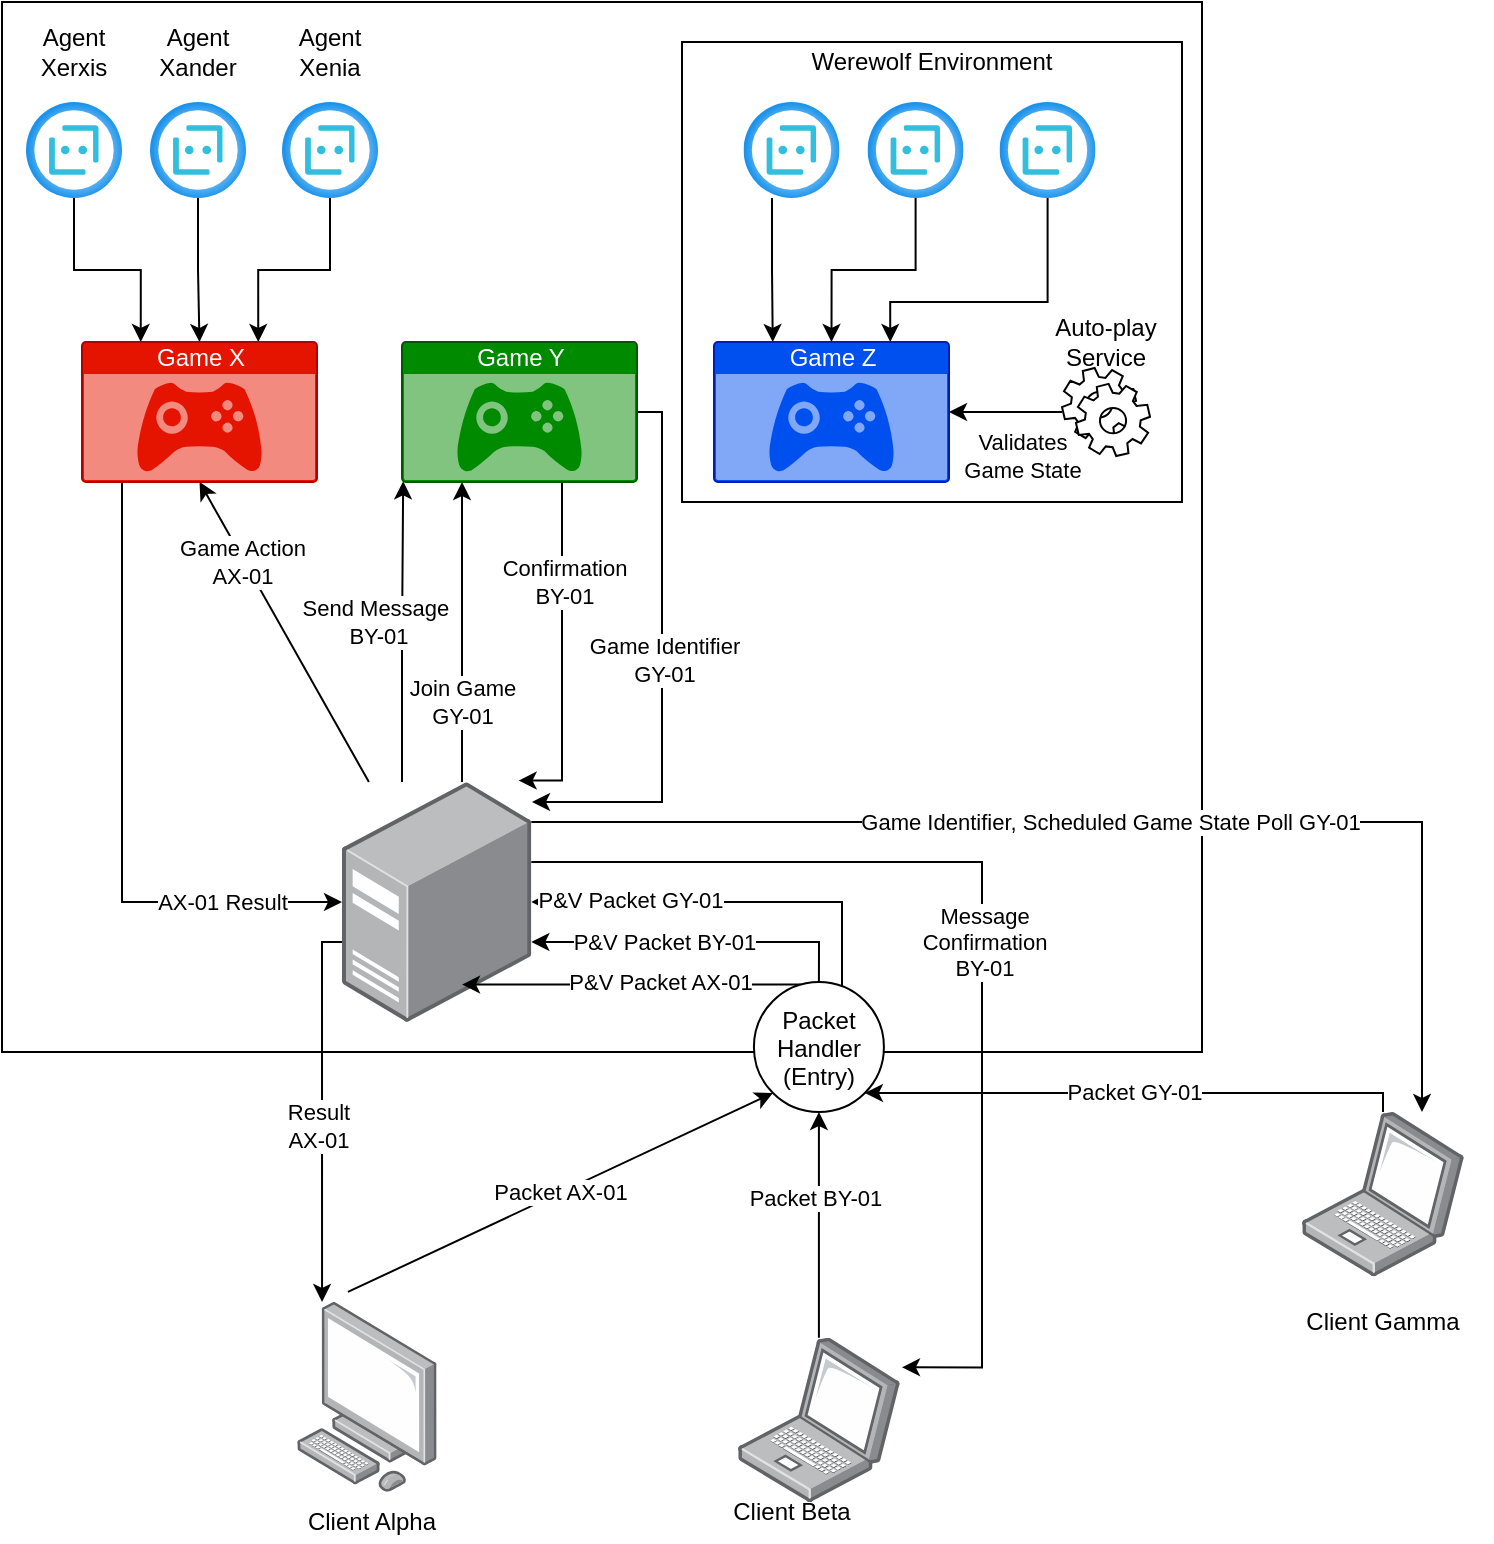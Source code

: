 <mxfile version="14.1.8" type="device"><diagram id="kwH8uOlHDMHIYEGMTlBu" name="Page-1"><mxGraphModel dx="1990" dy="1954" grid="1" gridSize="10" guides="1" tooltips="1" connect="1" arrows="1" fold="1" page="1" pageScale="1" pageWidth="827" pageHeight="1169" math="0" shadow="0"><root><mxCell id="0"/><mxCell id="1" parent="0"/><mxCell id="pQdqyS4wLz-QZiZdRWrY-2" value="" style="rounded=0;whiteSpace=wrap;html=1;align=right;" vertex="1" parent="1"><mxGeometry x="-60" y="-290" width="600" height="525" as="geometry"/></mxCell><mxCell id="pQdqyS4wLz-QZiZdRWrY-59" value="" style="rounded=0;whiteSpace=wrap;html=1;align=center;" vertex="1" parent="1"><mxGeometry x="280" y="-270" width="250" height="230" as="geometry"/></mxCell><mxCell id="pQdqyS4wLz-QZiZdRWrY-33" value="Packet BY-01&amp;nbsp;" style="edgeStyle=orthogonalEdgeStyle;rounded=0;orthogonalLoop=1;jettySize=auto;html=1;entryX=0.5;entryY=1;entryDx=0;entryDy=0;" edge="1" parent="1" source="pQdqyS4wLz-QZiZdRWrY-4" target="pQdqyS4wLz-QZiZdRWrY-14"><mxGeometry x="0.244" relative="1" as="geometry"><Array as="points"/><mxPoint as="offset"/></mxGeometry></mxCell><mxCell id="pQdqyS4wLz-QZiZdRWrY-4" value="" style="points=[];aspect=fixed;html=1;align=center;shadow=0;dashed=0;image;image=img/lib/allied_telesis/computer_and_terminals/Laptop.svg;" vertex="1" parent="1"><mxGeometry x="307.98" y="377.88" width="80.96" height="82.12" as="geometry"/></mxCell><mxCell id="pQdqyS4wLz-QZiZdRWrY-31" style="edgeStyle=orthogonalEdgeStyle;rounded=0;orthogonalLoop=1;jettySize=auto;html=1;entryX=0.179;entryY=0;entryDx=0;entryDy=0;entryPerimeter=0;" edge="1" parent="1" source="pQdqyS4wLz-QZiZdRWrY-5" target="pQdqyS4wLz-QZiZdRWrY-6"><mxGeometry relative="1" as="geometry"><Array as="points"><mxPoint x="100" y="180"/></Array></mxGeometry></mxCell><mxCell id="pQdqyS4wLz-QZiZdRWrY-32" value="Result&lt;br&gt;AX-01" style="edgeLabel;html=1;align=center;verticalAlign=middle;resizable=0;points=[];" vertex="1" connectable="0" parent="pQdqyS4wLz-QZiZdRWrY-31"><mxGeometry x="-0.25" y="4" relative="1" as="geometry"><mxPoint x="-6.51" y="30" as="offset"/></mxGeometry></mxCell><mxCell id="pQdqyS4wLz-QZiZdRWrY-55" style="edgeStyle=orthogonalEdgeStyle;rounded=0;orthogonalLoop=1;jettySize=auto;html=1;entryX=0.005;entryY=0.995;entryDx=0;entryDy=0;entryPerimeter=0;" edge="1" parent="1" source="pQdqyS4wLz-QZiZdRWrY-5" target="pQdqyS4wLz-QZiZdRWrY-11"><mxGeometry relative="1" as="geometry"><Array as="points"><mxPoint x="140" y="30"/><mxPoint x="141" y="30"/></Array></mxGeometry></mxCell><mxCell id="pQdqyS4wLz-QZiZdRWrY-56" value="Send Message&amp;nbsp;&lt;br&gt;BY-01" style="edgeLabel;html=1;align=center;verticalAlign=middle;resizable=0;points=[];" vertex="1" connectable="0" parent="pQdqyS4wLz-QZiZdRWrY-55"><mxGeometry x="0.298" y="-1" relative="1" as="geometry"><mxPoint x="-13.61" y="17.48" as="offset"/></mxGeometry></mxCell><mxCell id="pQdqyS4wLz-QZiZdRWrY-57" style="edgeStyle=orthogonalEdgeStyle;rounded=0;orthogonalLoop=1;jettySize=auto;html=1;" edge="1" parent="1" source="pQdqyS4wLz-QZiZdRWrY-5" target="pQdqyS4wLz-QZiZdRWrY-11"><mxGeometry relative="1" as="geometry"><Array as="points"><mxPoint x="170"/><mxPoint x="170"/></Array></mxGeometry></mxCell><mxCell id="pQdqyS4wLz-QZiZdRWrY-58" value="Join Game&lt;br&gt;GY-01" style="edgeLabel;html=1;align=center;verticalAlign=middle;resizable=0;points=[];" vertex="1" connectable="0" parent="pQdqyS4wLz-QZiZdRWrY-57"><mxGeometry x="0.101" y="2" relative="1" as="geometry"><mxPoint x="2" y="42.38" as="offset"/></mxGeometry></mxCell><mxCell id="pQdqyS4wLz-QZiZdRWrY-82" style="edgeStyle=orthogonalEdgeStyle;rounded=0;orthogonalLoop=1;jettySize=auto;html=1;" edge="1" parent="1" source="pQdqyS4wLz-QZiZdRWrY-5" target="pQdqyS4wLz-QZiZdRWrY-35"><mxGeometry relative="1" as="geometry"><Array as="points"><mxPoint x="650" y="120"/></Array></mxGeometry></mxCell><mxCell id="pQdqyS4wLz-QZiZdRWrY-83" value="Game Identifier, Scheduled Game State Poll GY-01" style="edgeLabel;html=1;align=center;verticalAlign=middle;resizable=0;points=[];" vertex="1" connectable="0" parent="pQdqyS4wLz-QZiZdRWrY-82"><mxGeometry x="-0.022" y="-1" relative="1" as="geometry"><mxPoint x="0.3" y="-1" as="offset"/></mxGeometry></mxCell><mxCell id="pQdqyS4wLz-QZiZdRWrY-84" style="edgeStyle=orthogonalEdgeStyle;rounded=0;orthogonalLoop=1;jettySize=auto;html=1;entryX=1.013;entryY=0.18;entryDx=0;entryDy=0;entryPerimeter=0;" edge="1" parent="1" source="pQdqyS4wLz-QZiZdRWrY-5" target="pQdqyS4wLz-QZiZdRWrY-4"><mxGeometry relative="1" as="geometry"><Array as="points"><mxPoint x="430" y="140"/><mxPoint x="430" y="393"/></Array></mxGeometry></mxCell><mxCell id="pQdqyS4wLz-QZiZdRWrY-86" value="Message&lt;br&gt;Confirmation&lt;br&gt;BY-01" style="edgeLabel;html=1;align=center;verticalAlign=middle;resizable=0;points=[];" vertex="1" connectable="0" parent="pQdqyS4wLz-QZiZdRWrY-84"><mxGeometry x="-0.077" y="1" relative="1" as="geometry"><mxPoint y="26.17" as="offset"/></mxGeometry></mxCell><mxCell id="pQdqyS4wLz-QZiZdRWrY-5" value="" style="points=[];aspect=fixed;html=1;align=center;shadow=0;dashed=0;image;image=img/lib/allied_telesis/computer_and_terminals/Server_Desktop.svg;" vertex="1" parent="1"><mxGeometry x="110" y="100" width="94.66" height="120" as="geometry"/></mxCell><mxCell id="pQdqyS4wLz-QZiZdRWrY-6" value="" style="points=[];aspect=fixed;html=1;align=center;shadow=0;dashed=0;image;image=img/lib/allied_telesis/computer_and_terminals/Personal_Computer.svg;" vertex="1" parent="1"><mxGeometry x="87.5" y="360" width="70" height="94.86" as="geometry"/></mxCell><mxCell id="pQdqyS4wLz-QZiZdRWrY-9" value="Packet AX-01" style="endArrow=classic;html=1;exitX=0.364;exitY=-0.053;exitDx=0;exitDy=0;exitPerimeter=0;entryX=0;entryY=1;entryDx=0;entryDy=0;" edge="1" parent="1" source="pQdqyS4wLz-QZiZdRWrY-6" target="pQdqyS4wLz-QZiZdRWrY-14"><mxGeometry width="50" height="50" relative="1" as="geometry"><mxPoint x="310" y="330" as="sourcePoint"/><mxPoint x="360" y="280" as="targetPoint"/></mxGeometry></mxCell><mxCell id="pQdqyS4wLz-QZiZdRWrY-29" style="edgeStyle=orthogonalEdgeStyle;rounded=0;orthogonalLoop=1;jettySize=auto;html=1;" edge="1" parent="1" source="pQdqyS4wLz-QZiZdRWrY-10" target="pQdqyS4wLz-QZiZdRWrY-5"><mxGeometry relative="1" as="geometry"><Array as="points"><mxPoint y="160"/></Array></mxGeometry></mxCell><mxCell id="pQdqyS4wLz-QZiZdRWrY-30" value="AX-01 Result" style="edgeLabel;html=1;align=center;verticalAlign=middle;resizable=0;points=[];" vertex="1" connectable="0" parent="pQdqyS4wLz-QZiZdRWrY-29"><mxGeometry x="0.27" y="3" relative="1" as="geometry"><mxPoint x="47" y="6.67" as="offset"/></mxGeometry></mxCell><mxCell id="pQdqyS4wLz-QZiZdRWrY-10" value="Game X" style="html=1;strokeColor=#B20000;fillColor=#e51400;labelPosition=center;verticalLabelPosition=middle;verticalAlign=top;align=center;fontSize=12;outlineConnect=0;spacingTop=-6;fontColor=#ffffff;shape=mxgraph.sitemap.game;" vertex="1" parent="1"><mxGeometry x="-20.0" y="-120" width="117.5" height="70" as="geometry"/></mxCell><mxCell id="pQdqyS4wLz-QZiZdRWrY-78" style="edgeStyle=orthogonalEdgeStyle;rounded=0;orthogonalLoop=1;jettySize=auto;html=1;entryX=0.933;entryY=-0.006;entryDx=0;entryDy=0;entryPerimeter=0;" edge="1" parent="1" source="pQdqyS4wLz-QZiZdRWrY-11" target="pQdqyS4wLz-QZiZdRWrY-5"><mxGeometry relative="1" as="geometry"><Array as="points"><mxPoint x="220" y="99"/></Array></mxGeometry></mxCell><mxCell id="pQdqyS4wLz-QZiZdRWrY-79" value="Confirmation&lt;br&gt;BY-01" style="edgeLabel;html=1;align=center;verticalAlign=middle;resizable=0;points=[];" vertex="1" connectable="0" parent="pQdqyS4wLz-QZiZdRWrY-78"><mxGeometry x="-0.068" y="1" relative="1" as="geometry"><mxPoint y="-30" as="offset"/></mxGeometry></mxCell><mxCell id="pQdqyS4wLz-QZiZdRWrY-80" style="edgeStyle=orthogonalEdgeStyle;rounded=0;orthogonalLoop=1;jettySize=auto;html=1;" edge="1" parent="1" source="pQdqyS4wLz-QZiZdRWrY-11"><mxGeometry relative="1" as="geometry"><mxPoint x="205" y="110" as="targetPoint"/><Array as="points"><mxPoint x="270" y="-85"/><mxPoint x="270" y="110"/><mxPoint x="205" y="110"/></Array></mxGeometry></mxCell><mxCell id="pQdqyS4wLz-QZiZdRWrY-81" value="Game Identifier&lt;br&gt;GY-01" style="edgeLabel;html=1;align=center;verticalAlign=middle;resizable=0;points=[];" vertex="1" connectable="0" parent="pQdqyS4wLz-QZiZdRWrY-80"><mxGeometry x="0.001" y="1" relative="1" as="geometry"><mxPoint as="offset"/></mxGeometry></mxCell><mxCell id="pQdqyS4wLz-QZiZdRWrY-11" value="Game Y" style="html=1;strokeColor=#005700;fillColor=#008a00;labelPosition=center;verticalLabelPosition=middle;verticalAlign=top;align=center;fontSize=12;outlineConnect=0;spacingTop=-6;fontColor=#ffffff;shape=mxgraph.sitemap.game;" vertex="1" parent="1"><mxGeometry x="140" y="-120" width="117.5" height="70" as="geometry"/></mxCell><mxCell id="pQdqyS4wLz-QZiZdRWrY-12" value="Game Z" style="html=1;strokeColor=#001DBC;fillColor=#0050ef;labelPosition=center;verticalLabelPosition=middle;verticalAlign=top;align=center;fontSize=12;outlineConnect=0;spacingTop=-6;shape=mxgraph.sitemap.game;fontColor=#ffffff;" vertex="1" parent="1"><mxGeometry x="296" y="-120" width="117.5" height="70" as="geometry"/></mxCell><mxCell id="pQdqyS4wLz-QZiZdRWrY-13" value="Game Action&lt;br&gt;AX-01" style="endArrow=classic;html=1;entryX=0.5;entryY=1;entryDx=0;entryDy=0;entryPerimeter=0;" edge="1" parent="1" source="pQdqyS4wLz-QZiZdRWrY-5" target="pQdqyS4wLz-QZiZdRWrY-10"><mxGeometry x="0.474" y="1" width="50" height="50" relative="1" as="geometry"><mxPoint x="90" y="110" as="sourcePoint"/><mxPoint x="162.02" y="25.03" as="targetPoint"/><Array as="points"/><mxPoint as="offset"/></mxGeometry></mxCell><mxCell id="pQdqyS4wLz-QZiZdRWrY-38" style="edgeStyle=orthogonalEdgeStyle;rounded=0;orthogonalLoop=1;jettySize=auto;html=1;" edge="1" parent="1" source="pQdqyS4wLz-QZiZdRWrY-14" target="pQdqyS4wLz-QZiZdRWrY-5"><mxGeometry relative="1" as="geometry"><Array as="points"><mxPoint x="349" y="180"/></Array></mxGeometry></mxCell><mxCell id="pQdqyS4wLz-QZiZdRWrY-39" value="P&amp;amp;V Packet BY-01" style="edgeLabel;html=1;align=center;verticalAlign=middle;resizable=0;points=[];" vertex="1" connectable="0" parent="pQdqyS4wLz-QZiZdRWrY-38"><mxGeometry x="0.079" y="4" relative="1" as="geometry"><mxPoint x="-9.06" y="-4.03" as="offset"/></mxGeometry></mxCell><mxCell id="pQdqyS4wLz-QZiZdRWrY-47" style="edgeStyle=orthogonalEdgeStyle;rounded=0;orthogonalLoop=1;jettySize=auto;html=1;entryX=0.634;entryY=0.844;entryDx=0;entryDy=0;entryPerimeter=0;" edge="1" parent="1" source="pQdqyS4wLz-QZiZdRWrY-14" target="pQdqyS4wLz-QZiZdRWrY-5"><mxGeometry relative="1" as="geometry"><Array as="points"><mxPoint x="260" y="201"/></Array></mxGeometry></mxCell><mxCell id="pQdqyS4wLz-QZiZdRWrY-48" value="P&amp;amp;V Packet AX-01" style="edgeLabel;html=1;align=center;verticalAlign=middle;resizable=0;points=[];" vertex="1" connectable="0" parent="pQdqyS4wLz-QZiZdRWrY-47"><mxGeometry x="-0.168" y="2" relative="1" as="geometry"><mxPoint y="-3.29" as="offset"/></mxGeometry></mxCell><mxCell id="pQdqyS4wLz-QZiZdRWrY-50" style="edgeStyle=orthogonalEdgeStyle;rounded=0;orthogonalLoop=1;jettySize=auto;html=1;" edge="1" parent="1" source="pQdqyS4wLz-QZiZdRWrY-14" target="pQdqyS4wLz-QZiZdRWrY-5"><mxGeometry relative="1" as="geometry"><Array as="points"><mxPoint x="360" y="232"/><mxPoint x="360" y="160"/></Array></mxGeometry></mxCell><mxCell id="pQdqyS4wLz-QZiZdRWrY-51" value="P&amp;amp;V Packet GY-01" style="edgeLabel;html=1;align=center;verticalAlign=middle;resizable=0;points=[];" vertex="1" connectable="0" parent="pQdqyS4wLz-QZiZdRWrY-50"><mxGeometry x="0.504" y="-1" relative="1" as="geometry"><mxPoint as="offset"/></mxGeometry></mxCell><mxCell id="pQdqyS4wLz-QZiZdRWrY-14" value="Packet&#10;Handler&#10;(Entry)" style="ellipse;fillColor=#ffffff;strokeColor=#000000;" vertex="1" parent="1"><mxGeometry x="315.96" y="200" width="65" height="65" as="geometry"/></mxCell><mxCell id="pQdqyS4wLz-QZiZdRWrY-16" value="Client Alpha" style="text;html=1;strokeColor=none;fillColor=none;align=center;verticalAlign=middle;whiteSpace=wrap;rounded=0;" vertex="1" parent="1"><mxGeometry x="90.12" y="460" width="69.88" height="20" as="geometry"/></mxCell><mxCell id="pQdqyS4wLz-QZiZdRWrY-22" style="edgeStyle=orthogonalEdgeStyle;rounded=0;orthogonalLoop=1;jettySize=auto;html=1;entryX=0.25;entryY=0;entryDx=0;entryDy=0;entryPerimeter=0;" edge="1" parent="1" source="pQdqyS4wLz-QZiZdRWrY-17" target="pQdqyS4wLz-QZiZdRWrY-10"><mxGeometry relative="1" as="geometry"/></mxCell><mxCell id="pQdqyS4wLz-QZiZdRWrY-17" value="" style="aspect=fixed;html=1;points=[];align=center;image;fontSize=12;image=img/lib/azure2/ai_machine_learning/Bot_Services.svg;" vertex="1" parent="1"><mxGeometry x="-48" y="-240" width="48" height="48" as="geometry"/></mxCell><mxCell id="pQdqyS4wLz-QZiZdRWrY-20" style="edgeStyle=orthogonalEdgeStyle;rounded=0;orthogonalLoop=1;jettySize=auto;html=1;entryX=0.75;entryY=0;entryDx=0;entryDy=0;entryPerimeter=0;" edge="1" parent="1" source="pQdqyS4wLz-QZiZdRWrY-19" target="pQdqyS4wLz-QZiZdRWrY-10"><mxGeometry relative="1" as="geometry"/></mxCell><mxCell id="pQdqyS4wLz-QZiZdRWrY-19" value="" style="aspect=fixed;html=1;points=[];align=center;image;fontSize=12;image=img/lib/azure2/ai_machine_learning/Bot_Services.svg;" vertex="1" parent="1"><mxGeometry x="80" y="-240" width="48" height="48" as="geometry"/></mxCell><mxCell id="pQdqyS4wLz-QZiZdRWrY-25" value="" style="edgeStyle=orthogonalEdgeStyle;rounded=0;orthogonalLoop=1;jettySize=auto;html=1;" edge="1" parent="1" source="pQdqyS4wLz-QZiZdRWrY-24" target="pQdqyS4wLz-QZiZdRWrY-10"><mxGeometry relative="1" as="geometry"/></mxCell><mxCell id="pQdqyS4wLz-QZiZdRWrY-24" value="" style="aspect=fixed;html=1;points=[];align=center;image;fontSize=12;image=img/lib/azure2/ai_machine_learning/Bot_Services.svg;" vertex="1" parent="1"><mxGeometry x="14" y="-240" width="48" height="48" as="geometry"/></mxCell><mxCell id="pQdqyS4wLz-QZiZdRWrY-26" value="Agent Xerxis" style="text;html=1;strokeColor=none;fillColor=none;align=center;verticalAlign=middle;whiteSpace=wrap;rounded=0;" vertex="1" parent="1"><mxGeometry x="-53" y="-280" width="58" height="30" as="geometry"/></mxCell><mxCell id="pQdqyS4wLz-QZiZdRWrY-27" value="Agent Xander" style="text;html=1;strokeColor=none;fillColor=none;align=center;verticalAlign=middle;whiteSpace=wrap;rounded=0;" vertex="1" parent="1"><mxGeometry x="9" y="-280" width="58" height="30" as="geometry"/></mxCell><mxCell id="pQdqyS4wLz-QZiZdRWrY-28" value="Agent Xenia" style="text;html=1;strokeColor=none;fillColor=none;align=center;verticalAlign=middle;whiteSpace=wrap;rounded=0;" vertex="1" parent="1"><mxGeometry x="75" y="-280" width="58" height="30" as="geometry"/></mxCell><mxCell id="pQdqyS4wLz-QZiZdRWrY-34" value="Client Beta" style="text;html=1;strokeColor=none;fillColor=none;align=center;verticalAlign=middle;whiteSpace=wrap;rounded=0;" vertex="1" parent="1"><mxGeometry x="300" y="454.86" width="69.88" height="20" as="geometry"/></mxCell><mxCell id="pQdqyS4wLz-QZiZdRWrY-37" value="Packet GY-01" style="edgeStyle=orthogonalEdgeStyle;rounded=0;orthogonalLoop=1;jettySize=auto;html=1;entryX=1;entryY=1;entryDx=0;entryDy=0;" edge="1" parent="1" source="pQdqyS4wLz-QZiZdRWrY-35" target="pQdqyS4wLz-QZiZdRWrY-14"><mxGeometry relative="1" as="geometry"><Array as="points"><mxPoint x="631" y="255"/></Array></mxGeometry></mxCell><mxCell id="pQdqyS4wLz-QZiZdRWrY-35" value="" style="points=[];aspect=fixed;html=1;align=center;shadow=0;dashed=0;image;image=img/lib/allied_telesis/computer_and_terminals/Laptop.svg;" vertex="1" parent="1"><mxGeometry x="590" y="265" width="80.96" height="82.12" as="geometry"/></mxCell><mxCell id="pQdqyS4wLz-QZiZdRWrY-36" value="Client Gamma" style="text;html=1;strokeColor=none;fillColor=none;align=center;verticalAlign=middle;whiteSpace=wrap;rounded=0;" vertex="1" parent="1"><mxGeometry x="576.02" y="360" width="108.92" height="20" as="geometry"/></mxCell><mxCell id="pQdqyS4wLz-QZiZdRWrY-60" value="Werewolf Environment" style="text;html=1;strokeColor=none;fillColor=none;align=center;verticalAlign=middle;whiteSpace=wrap;rounded=0;" vertex="1" parent="1"><mxGeometry x="325.88" y="-270" width="158.25" height="20" as="geometry"/></mxCell><mxCell id="pQdqyS4wLz-QZiZdRWrY-75" style="edgeStyle=orthogonalEdgeStyle;rounded=0;orthogonalLoop=1;jettySize=auto;html=1;entryX=0.25;entryY=0;entryDx=0;entryDy=0;entryPerimeter=0;" edge="1" parent="1" source="pQdqyS4wLz-QZiZdRWrY-62" target="pQdqyS4wLz-QZiZdRWrY-12"><mxGeometry relative="1" as="geometry"><Array as="points"><mxPoint x="325" y="-156"/><mxPoint x="325" y="-156"/></Array></mxGeometry></mxCell><mxCell id="pQdqyS4wLz-QZiZdRWrY-62" value="" style="aspect=fixed;html=1;points=[];align=center;image;fontSize=12;image=img/lib/azure2/ai_machine_learning/Bot_Services.svg;" vertex="1" parent="1"><mxGeometry x="310.76" y="-240" width="48" height="48" as="geometry"/></mxCell><mxCell id="pQdqyS4wLz-QZiZdRWrY-77" style="edgeStyle=orthogonalEdgeStyle;rounded=0;orthogonalLoop=1;jettySize=auto;html=1;entryX=0.75;entryY=0;entryDx=0;entryDy=0;entryPerimeter=0;" edge="1" parent="1" source="pQdqyS4wLz-QZiZdRWrY-63" target="pQdqyS4wLz-QZiZdRWrY-12"><mxGeometry relative="1" as="geometry"><Array as="points"><mxPoint x="463" y="-140"/><mxPoint x="384" y="-140"/></Array></mxGeometry></mxCell><mxCell id="pQdqyS4wLz-QZiZdRWrY-63" value="" style="aspect=fixed;html=1;points=[];align=center;image;fontSize=12;image=img/lib/azure2/ai_machine_learning/Bot_Services.svg;" vertex="1" parent="1"><mxGeometry x="438.76" y="-240" width="48" height="48" as="geometry"/></mxCell><mxCell id="pQdqyS4wLz-QZiZdRWrY-76" style="edgeStyle=orthogonalEdgeStyle;rounded=0;orthogonalLoop=1;jettySize=auto;html=1;entryX=0.5;entryY=0;entryDx=0;entryDy=0;entryPerimeter=0;" edge="1" parent="1" source="pQdqyS4wLz-QZiZdRWrY-64" target="pQdqyS4wLz-QZiZdRWrY-12"><mxGeometry relative="1" as="geometry"><Array as="points"><mxPoint x="397" y="-156"/><mxPoint x="355" y="-156"/></Array></mxGeometry></mxCell><mxCell id="pQdqyS4wLz-QZiZdRWrY-64" value="" style="aspect=fixed;html=1;points=[];align=center;image;fontSize=12;image=img/lib/azure2/ai_machine_learning/Bot_Services.svg;" vertex="1" parent="1"><mxGeometry x="372.76" y="-240" width="48" height="48" as="geometry"/></mxCell><mxCell id="pQdqyS4wLz-QZiZdRWrY-73" style="edgeStyle=orthogonalEdgeStyle;rounded=0;orthogonalLoop=1;jettySize=auto;html=1;" edge="1" parent="1" source="pQdqyS4wLz-QZiZdRWrY-69" target="pQdqyS4wLz-QZiZdRWrY-12"><mxGeometry relative="1" as="geometry"/></mxCell><mxCell id="pQdqyS4wLz-QZiZdRWrY-74" value="Validates&lt;br&gt;Game State" style="edgeLabel;html=1;align=center;verticalAlign=middle;resizable=0;points=[];" vertex="1" connectable="0" parent="pQdqyS4wLz-QZiZdRWrY-73"><mxGeometry x="-0.342" relative="1" as="geometry"><mxPoint x="-1.6" y="22" as="offset"/></mxGeometry></mxCell><mxCell id="pQdqyS4wLz-QZiZdRWrY-69" value="" style="shape=mxgraph.bpmn.service_task;html=1;outlineConnect=0;labelBackgroundColor=none;" vertex="1" parent="1"><mxGeometry x="470" y="-107" width="44" height="44" as="geometry"/></mxCell><mxCell id="pQdqyS4wLz-QZiZdRWrY-70" value="Auto-play&lt;br&gt;Service" style="text;html=1;strokeColor=none;fillColor=none;align=center;verticalAlign=middle;whiteSpace=wrap;rounded=0;labelBackgroundColor=none;" vertex="1" parent="1"><mxGeometry x="462" y="-130" width="60" height="20" as="geometry"/></mxCell></root></mxGraphModel></diagram></mxfile>